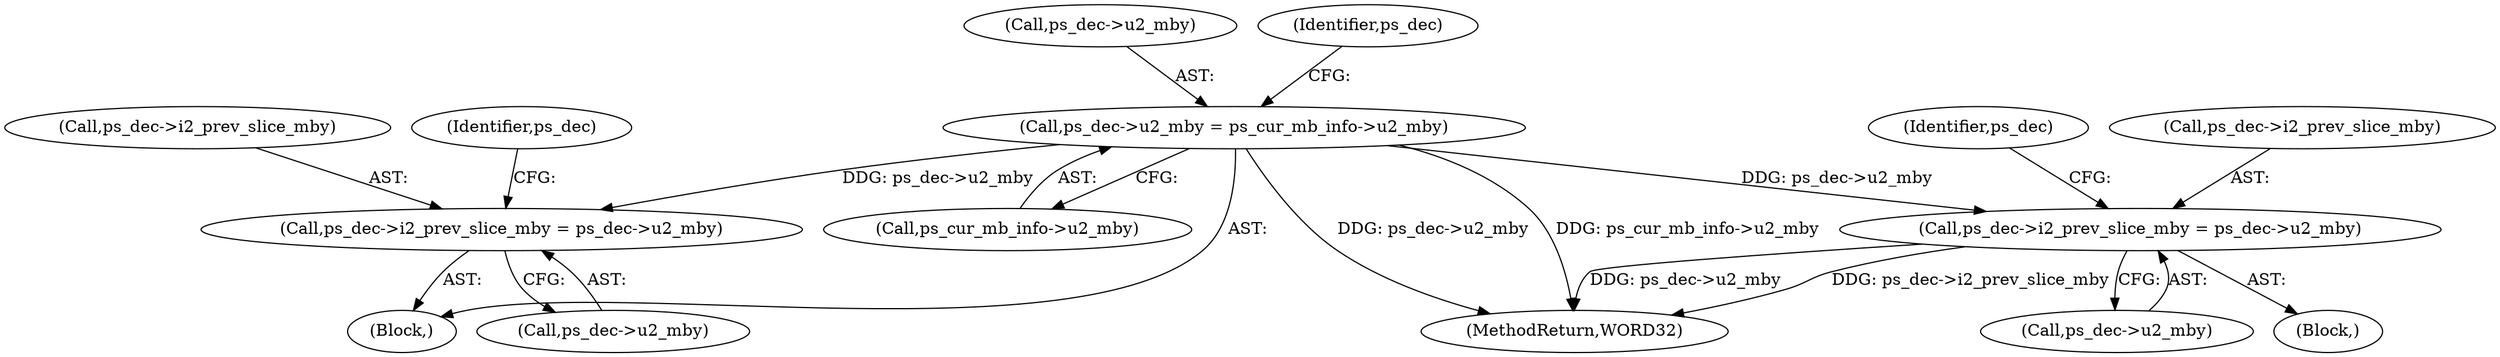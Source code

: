 digraph "0_Android_cc676ebd95247646e67907ccab150fb77a847335_0@pointer" {
"1000559" [label="(Call,ps_dec->u2_mby = ps_cur_mb_info->u2_mby)"];
"1000726" [label="(Call,ps_dec->i2_prev_slice_mby = ps_dec->u2_mby)"];
"1001323" [label="(Call,ps_dec->i2_prev_slice_mby = ps_dec->u2_mby)"];
"1000514" [label="(Block,)"];
"1001333" [label="(Identifier,ps_dec)"];
"1000726" [label="(Call,ps_dec->i2_prev_slice_mby = ps_dec->u2_mby)"];
"1000563" [label="(Call,ps_cur_mb_info->u2_mby)"];
"1000730" [label="(Call,ps_dec->u2_mby)"];
"1000727" [label="(Call,ps_dec->i2_prev_slice_mby)"];
"1001327" [label="(Call,ps_dec->u2_mby)"];
"1000735" [label="(Identifier,ps_dec)"];
"1001324" [label="(Call,ps_dec->i2_prev_slice_mby)"];
"1000560" [label="(Call,ps_dec->u2_mby)"];
"1000568" [label="(Identifier,ps_dec)"];
"1001350" [label="(MethodReturn,WORD32)"];
"1000136" [label="(Block,)"];
"1000559" [label="(Call,ps_dec->u2_mby = ps_cur_mb_info->u2_mby)"];
"1001323" [label="(Call,ps_dec->i2_prev_slice_mby = ps_dec->u2_mby)"];
"1000559" -> "1000514"  [label="AST: "];
"1000559" -> "1000563"  [label="CFG: "];
"1000560" -> "1000559"  [label="AST: "];
"1000563" -> "1000559"  [label="AST: "];
"1000568" -> "1000559"  [label="CFG: "];
"1000559" -> "1001350"  [label="DDG: ps_dec->u2_mby"];
"1000559" -> "1001350"  [label="DDG: ps_cur_mb_info->u2_mby"];
"1000559" -> "1000726"  [label="DDG: ps_dec->u2_mby"];
"1000559" -> "1001323"  [label="DDG: ps_dec->u2_mby"];
"1000726" -> "1000514"  [label="AST: "];
"1000726" -> "1000730"  [label="CFG: "];
"1000727" -> "1000726"  [label="AST: "];
"1000730" -> "1000726"  [label="AST: "];
"1000735" -> "1000726"  [label="CFG: "];
"1001323" -> "1000136"  [label="AST: "];
"1001323" -> "1001327"  [label="CFG: "];
"1001324" -> "1001323"  [label="AST: "];
"1001327" -> "1001323"  [label="AST: "];
"1001333" -> "1001323"  [label="CFG: "];
"1001323" -> "1001350"  [label="DDG: ps_dec->i2_prev_slice_mby"];
"1001323" -> "1001350"  [label="DDG: ps_dec->u2_mby"];
}
